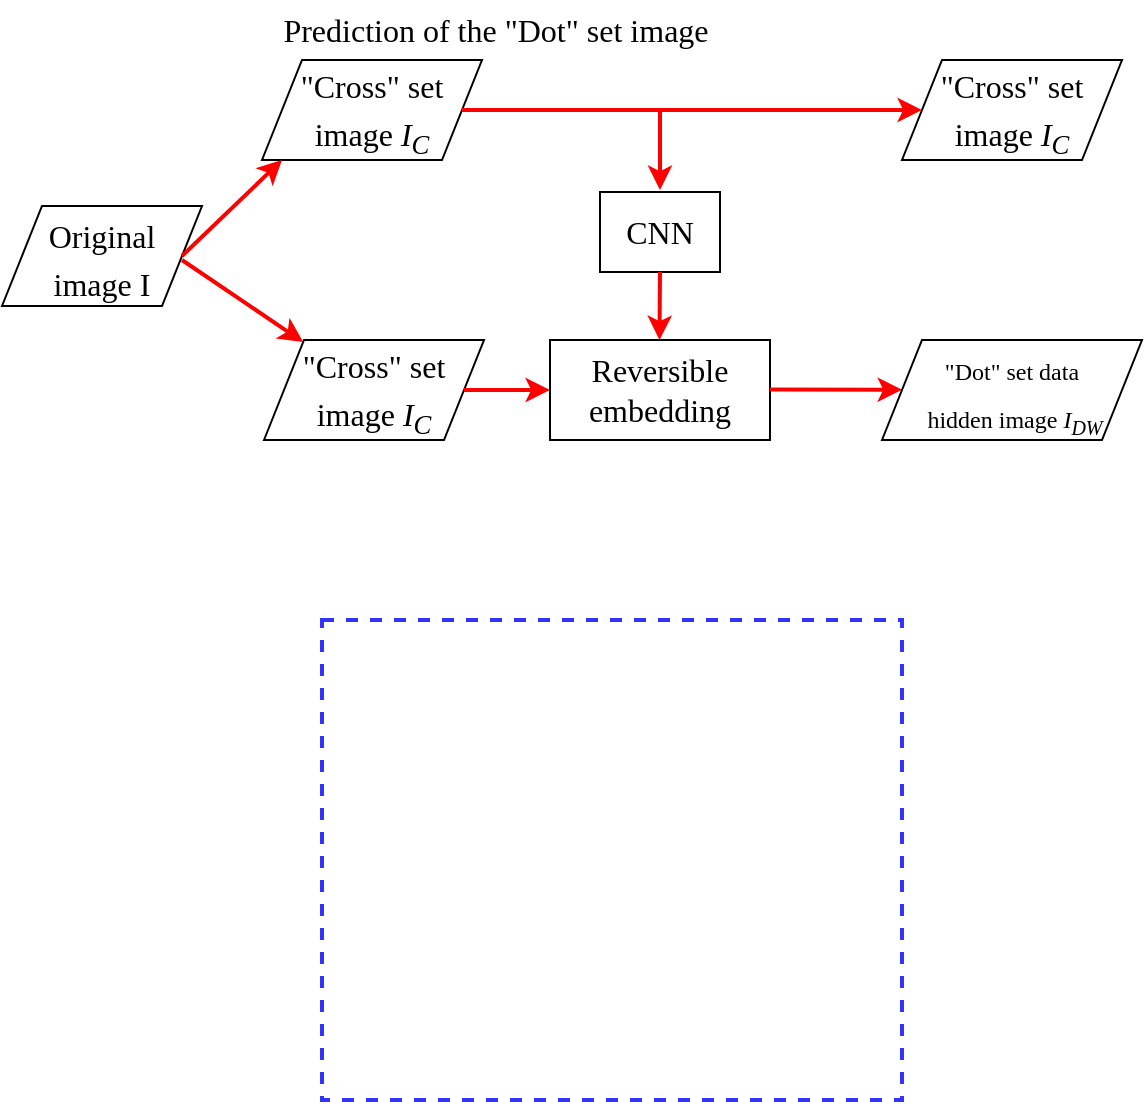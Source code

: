<mxfile version="15.9.4" type="github">
  <diagram id="2LI3dkZsDLi3Qtf23H4-" name="Page-1">
    <mxGraphModel dx="946" dy="588" grid="1" gridSize="10" guides="1" tooltips="1" connect="1" arrows="1" fold="1" page="1" pageScale="1" pageWidth="827" pageHeight="1169" math="0" shadow="0">
      <root>
        <mxCell id="0" />
        <mxCell id="1" parent="0" />
        <mxCell id="iFuCHvqGLGAlYTTW33Xn-4" value="&lt;font style=&quot;font-size: 16px&quot;&gt;Original &lt;br&gt;image I&lt;/font&gt;" style="shape=parallelogram;perimeter=parallelogramPerimeter;whiteSpace=wrap;html=1;fixedSize=1;sketch=0;fontFamily=Times New Roman;fontSize=20;fontColor=#000000;strokeColor=#000000;strokeWidth=1;fillColor=#FFFFFF;" vertex="1" parent="1">
          <mxGeometry x="30" y="153" width="100" height="50" as="geometry" />
        </mxCell>
        <mxCell id="iFuCHvqGLGAlYTTW33Xn-5" value="&lt;font size=&quot;3&quot;&gt;&quot;Cross&quot; set image &lt;i&gt;I&lt;sub&gt;C&lt;/sub&gt;&lt;/i&gt;&lt;/font&gt;" style="shape=parallelogram;perimeter=parallelogramPerimeter;whiteSpace=wrap;html=1;fixedSize=1;sketch=0;fontFamily=Times New Roman;fontSize=20;fontColor=#000000;strokeColor=#000000;strokeWidth=1;fillColor=#FFFFFF;" vertex="1" parent="1">
          <mxGeometry x="160" y="80" width="110" height="50" as="geometry" />
        </mxCell>
        <mxCell id="iFuCHvqGLGAlYTTW33Xn-6" value="&lt;font size=&quot;3&quot;&gt;&quot;Cross&quot; set image &lt;i&gt;I&lt;sub&gt;C&lt;/sub&gt;&lt;/i&gt;&lt;/font&gt;" style="shape=parallelogram;perimeter=parallelogramPerimeter;whiteSpace=wrap;html=1;fixedSize=1;sketch=0;fontFamily=Times New Roman;fontSize=20;fontColor=#000000;strokeColor=#000000;strokeWidth=1;fillColor=#FFFFFF;" vertex="1" parent="1">
          <mxGeometry x="161" y="220" width="110" height="50" as="geometry" />
        </mxCell>
        <mxCell id="iFuCHvqGLGAlYTTW33Xn-9" value="CNN" style="rounded=0;whiteSpace=wrap;html=1;sketch=0;fontFamily=Times New Roman;fontSize=16;fontColor=#000000;strokeColor=#000000;strokeWidth=1;fillColor=#FFFFFF;" vertex="1" parent="1">
          <mxGeometry x="329" y="146" width="60" height="40" as="geometry" />
        </mxCell>
        <mxCell id="iFuCHvqGLGAlYTTW33Xn-10" value="Reversible embedding" style="rounded=0;whiteSpace=wrap;html=1;sketch=0;fontFamily=Times New Roman;fontSize=16;fontColor=#000000;strokeColor=#000000;strokeWidth=1;fillColor=#FFFFFF;" vertex="1" parent="1">
          <mxGeometry x="304" y="220" width="110" height="50" as="geometry" />
        </mxCell>
        <mxCell id="iFuCHvqGLGAlYTTW33Xn-11" value="&lt;h1&gt;&lt;br&gt;&lt;/h1&gt;" style="text;html=1;strokeColor=#3333FF;fillColor=none;spacing=5;spacingTop=-20;whiteSpace=wrap;overflow=hidden;rounded=0;sketch=0;fontFamily=Times New Roman;fontSize=16;fontColor=#000000;dashed=1;strokeWidth=2;" vertex="1" parent="1">
          <mxGeometry x="190" y="360" width="290" height="240" as="geometry" />
        </mxCell>
        <mxCell id="iFuCHvqGLGAlYTTW33Xn-12" value="Prediction of the &quot;Dot&quot; set image&amp;nbsp;" style="text;html=1;strokeColor=none;fillColor=none;align=center;verticalAlign=middle;whiteSpace=wrap;rounded=0;dashed=1;sketch=0;fontFamily=Times New Roman;fontSize=16;fontColor=#000000;" vertex="1" parent="1">
          <mxGeometry x="159" y="50" width="240" height="30" as="geometry" />
        </mxCell>
        <mxCell id="iFuCHvqGLGAlYTTW33Xn-13" value="" style="endArrow=classic;html=1;rounded=0;fontFamily=Times New Roman;fontSize=16;fontColor=#000000;strokeColor=#FF0000;strokeWidth=2;exitX=1;exitY=0.5;exitDx=0;exitDy=0;" edge="1" parent="1" source="iFuCHvqGLGAlYTTW33Xn-4">
          <mxGeometry width="50" height="50" relative="1" as="geometry">
            <mxPoint x="120" y="186" as="sourcePoint" />
            <mxPoint x="170" y="130" as="targetPoint" />
          </mxGeometry>
        </mxCell>
        <mxCell id="iFuCHvqGLGAlYTTW33Xn-15" value="" style="endArrow=classic;html=1;rounded=0;fontFamily=Times New Roman;fontSize=16;fontColor=#000000;strokeColor=#FF0000;strokeWidth=2;" edge="1" parent="1" target="iFuCHvqGLGAlYTTW33Xn-6">
          <mxGeometry width="50" height="50" relative="1" as="geometry">
            <mxPoint x="120" y="180" as="sourcePoint" />
            <mxPoint x="430" y="280" as="targetPoint" />
          </mxGeometry>
        </mxCell>
        <mxCell id="iFuCHvqGLGAlYTTW33Xn-17" value="" style="endArrow=classic;html=1;rounded=0;fontFamily=Times New Roman;fontSize=16;fontColor=#000000;strokeColor=#FF0000;strokeWidth=2;exitX=1;exitY=0.5;exitDx=0;exitDy=0;entryX=0;entryY=0.5;entryDx=0;entryDy=0;" edge="1" parent="1" source="iFuCHvqGLGAlYTTW33Xn-6" target="iFuCHvqGLGAlYTTW33Xn-10">
          <mxGeometry width="50" height="50" relative="1" as="geometry">
            <mxPoint x="380" y="330" as="sourcePoint" />
            <mxPoint x="430" y="280" as="targetPoint" />
          </mxGeometry>
        </mxCell>
        <mxCell id="iFuCHvqGLGAlYTTW33Xn-18" value="&lt;font size=&quot;3&quot;&gt;&quot;Cross&quot; set image &lt;i&gt;I&lt;sub&gt;C&lt;/sub&gt;&lt;/i&gt;&lt;/font&gt;" style="shape=parallelogram;perimeter=parallelogramPerimeter;whiteSpace=wrap;html=1;fixedSize=1;sketch=0;fontFamily=Times New Roman;fontSize=20;fontColor=#000000;strokeColor=#000000;strokeWidth=1;fillColor=#FFFFFF;" vertex="1" parent="1">
          <mxGeometry x="480" y="80" width="110" height="50" as="geometry" />
        </mxCell>
        <mxCell id="iFuCHvqGLGAlYTTW33Xn-19" value="" style="endArrow=classic;html=1;rounded=0;fontFamily=Times New Roman;fontSize=16;fontColor=#000000;strokeColor=#FF0000;strokeWidth=2;exitX=1;exitY=0.5;exitDx=0;exitDy=0;entryX=0;entryY=0.5;entryDx=0;entryDy=0;" edge="1" parent="1" source="iFuCHvqGLGAlYTTW33Xn-5" target="iFuCHvqGLGAlYTTW33Xn-18">
          <mxGeometry width="50" height="50" relative="1" as="geometry">
            <mxPoint x="380" y="330" as="sourcePoint" />
            <mxPoint x="460" y="100" as="targetPoint" />
          </mxGeometry>
        </mxCell>
        <mxCell id="iFuCHvqGLGAlYTTW33Xn-20" value="" style="endArrow=classic;html=1;rounded=0;fontFamily=Times New Roman;fontSize=16;fontColor=#000000;strokeColor=#FF0000;strokeWidth=2;" edge="1" parent="1">
          <mxGeometry width="50" height="50" relative="1" as="geometry">
            <mxPoint x="359" y="105" as="sourcePoint" />
            <mxPoint x="359" y="145" as="targetPoint" />
          </mxGeometry>
        </mxCell>
        <mxCell id="iFuCHvqGLGAlYTTW33Xn-21" value="" style="endArrow=classic;html=1;rounded=0;fontFamily=Times New Roman;fontSize=16;fontColor=#000000;strokeColor=#FF0000;strokeWidth=2;exitX=0.5;exitY=1;exitDx=0;exitDy=0;" edge="1" parent="1" source="iFuCHvqGLGAlYTTW33Xn-9">
          <mxGeometry width="50" height="50" relative="1" as="geometry">
            <mxPoint x="359" y="190" as="sourcePoint" />
            <mxPoint x="358.75" y="220" as="targetPoint" />
          </mxGeometry>
        </mxCell>
        <mxCell id="iFuCHvqGLGAlYTTW33Xn-22" value="" style="endArrow=classic;html=1;rounded=0;fontFamily=Times New Roman;fontSize=16;fontColor=#000000;strokeColor=#FF0000;strokeWidth=2;exitX=1;exitY=0.5;exitDx=0;exitDy=0;" edge="1" parent="1" target="iFuCHvqGLGAlYTTW33Xn-23">
          <mxGeometry width="50" height="50" relative="1" as="geometry">
            <mxPoint x="414" y="244.75" as="sourcePoint" />
            <mxPoint x="457" y="244.75" as="targetPoint" />
          </mxGeometry>
        </mxCell>
        <mxCell id="iFuCHvqGLGAlYTTW33Xn-23" value="&lt;font style=&quot;font-size: 12px ; line-height: 1&quot;&gt;&quot;Dot&quot; set data&lt;br&gt;&amp;nbsp;hidden image &lt;i&gt;I&lt;sub&gt;DW&lt;/sub&gt;&lt;/i&gt;&lt;/font&gt;" style="shape=parallelogram;perimeter=parallelogramPerimeter;whiteSpace=wrap;html=1;fixedSize=1;sketch=0;fontFamily=Times New Roman;fontSize=20;fontColor=#000000;strokeColor=#000000;strokeWidth=1;fillColor=#FFFFFF;" vertex="1" parent="1">
          <mxGeometry x="470" y="220" width="130" height="50" as="geometry" />
        </mxCell>
      </root>
    </mxGraphModel>
  </diagram>
</mxfile>
